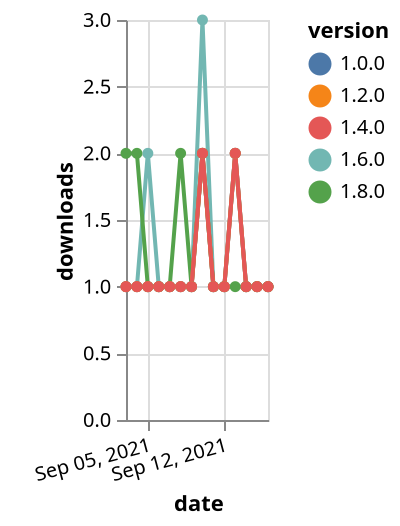 {"$schema": "https://vega.github.io/schema/vega-lite/v5.json", "description": "A simple bar chart with embedded data.", "data": {"values": [{"date": "2021-09-03", "total": 195, "delta": 1, "version": "1.6.0"}, {"date": "2021-09-04", "total": 196, "delta": 1, "version": "1.6.0"}, {"date": "2021-09-05", "total": 198, "delta": 2, "version": "1.6.0"}, {"date": "2021-09-06", "total": 199, "delta": 1, "version": "1.6.0"}, {"date": "2021-09-07", "total": 200, "delta": 1, "version": "1.6.0"}, {"date": "2021-09-08", "total": 201, "delta": 1, "version": "1.6.0"}, {"date": "2021-09-09", "total": 202, "delta": 1, "version": "1.6.0"}, {"date": "2021-09-10", "total": 205, "delta": 3, "version": "1.6.0"}, {"date": "2021-09-11", "total": 206, "delta": 1, "version": "1.6.0"}, {"date": "2021-09-12", "total": 207, "delta": 1, "version": "1.6.0"}, {"date": "2021-09-13", "total": 209, "delta": 2, "version": "1.6.0"}, {"date": "2021-09-14", "total": 210, "delta": 1, "version": "1.6.0"}, {"date": "2021-09-15", "total": 211, "delta": 1, "version": "1.6.0"}, {"date": "2021-09-16", "total": 212, "delta": 1, "version": "1.6.0"}, {"date": "2021-09-03", "total": 118, "delta": 2, "version": "1.8.0"}, {"date": "2021-09-04", "total": 120, "delta": 2, "version": "1.8.0"}, {"date": "2021-09-05", "total": 121, "delta": 1, "version": "1.8.0"}, {"date": "2021-09-06", "total": 122, "delta": 1, "version": "1.8.0"}, {"date": "2021-09-07", "total": 123, "delta": 1, "version": "1.8.0"}, {"date": "2021-09-08", "total": 125, "delta": 2, "version": "1.8.0"}, {"date": "2021-09-09", "total": 126, "delta": 1, "version": "1.8.0"}, {"date": "2021-09-10", "total": 128, "delta": 2, "version": "1.8.0"}, {"date": "2021-09-11", "total": 129, "delta": 1, "version": "1.8.0"}, {"date": "2021-09-12", "total": 130, "delta": 1, "version": "1.8.0"}, {"date": "2021-09-13", "total": 131, "delta": 1, "version": "1.8.0"}, {"date": "2021-09-14", "total": 132, "delta": 1, "version": "1.8.0"}, {"date": "2021-09-15", "total": 133, "delta": 1, "version": "1.8.0"}, {"date": "2021-09-16", "total": 134, "delta": 1, "version": "1.8.0"}, {"date": "2021-09-03", "total": 197, "delta": 1, "version": "1.0.0"}, {"date": "2021-09-04", "total": 198, "delta": 1, "version": "1.0.0"}, {"date": "2021-09-05", "total": 199, "delta": 1, "version": "1.0.0"}, {"date": "2021-09-06", "total": 200, "delta": 1, "version": "1.0.0"}, {"date": "2021-09-07", "total": 201, "delta": 1, "version": "1.0.0"}, {"date": "2021-09-08", "total": 202, "delta": 1, "version": "1.0.0"}, {"date": "2021-09-09", "total": 203, "delta": 1, "version": "1.0.0"}, {"date": "2021-09-10", "total": 205, "delta": 2, "version": "1.0.0"}, {"date": "2021-09-11", "total": 206, "delta": 1, "version": "1.0.0"}, {"date": "2021-09-12", "total": 207, "delta": 1, "version": "1.0.0"}, {"date": "2021-09-13", "total": 209, "delta": 2, "version": "1.0.0"}, {"date": "2021-09-14", "total": 210, "delta": 1, "version": "1.0.0"}, {"date": "2021-09-15", "total": 211, "delta": 1, "version": "1.0.0"}, {"date": "2021-09-16", "total": 212, "delta": 1, "version": "1.0.0"}, {"date": "2021-09-03", "total": 207, "delta": 1, "version": "1.2.0"}, {"date": "2021-09-04", "total": 208, "delta": 1, "version": "1.2.0"}, {"date": "2021-09-05", "total": 209, "delta": 1, "version": "1.2.0"}, {"date": "2021-09-06", "total": 210, "delta": 1, "version": "1.2.0"}, {"date": "2021-09-07", "total": 211, "delta": 1, "version": "1.2.0"}, {"date": "2021-09-08", "total": 212, "delta": 1, "version": "1.2.0"}, {"date": "2021-09-09", "total": 213, "delta": 1, "version": "1.2.0"}, {"date": "2021-09-10", "total": 215, "delta": 2, "version": "1.2.0"}, {"date": "2021-09-11", "total": 216, "delta": 1, "version": "1.2.0"}, {"date": "2021-09-12", "total": 217, "delta": 1, "version": "1.2.0"}, {"date": "2021-09-13", "total": 219, "delta": 2, "version": "1.2.0"}, {"date": "2021-09-14", "total": 220, "delta": 1, "version": "1.2.0"}, {"date": "2021-09-15", "total": 221, "delta": 1, "version": "1.2.0"}, {"date": "2021-09-16", "total": 222, "delta": 1, "version": "1.2.0"}, {"date": "2021-09-03", "total": 167, "delta": 1, "version": "1.4.0"}, {"date": "2021-09-04", "total": 168, "delta": 1, "version": "1.4.0"}, {"date": "2021-09-05", "total": 169, "delta": 1, "version": "1.4.0"}, {"date": "2021-09-06", "total": 170, "delta": 1, "version": "1.4.0"}, {"date": "2021-09-07", "total": 171, "delta": 1, "version": "1.4.0"}, {"date": "2021-09-08", "total": 172, "delta": 1, "version": "1.4.0"}, {"date": "2021-09-09", "total": 173, "delta": 1, "version": "1.4.0"}, {"date": "2021-09-10", "total": 175, "delta": 2, "version": "1.4.0"}, {"date": "2021-09-11", "total": 176, "delta": 1, "version": "1.4.0"}, {"date": "2021-09-12", "total": 177, "delta": 1, "version": "1.4.0"}, {"date": "2021-09-13", "total": 179, "delta": 2, "version": "1.4.0"}, {"date": "2021-09-14", "total": 180, "delta": 1, "version": "1.4.0"}, {"date": "2021-09-15", "total": 181, "delta": 1, "version": "1.4.0"}, {"date": "2021-09-16", "total": 182, "delta": 1, "version": "1.4.0"}]}, "width": "container", "mark": {"type": "line", "point": {"filled": true}}, "encoding": {"x": {"field": "date", "type": "temporal", "timeUnit": "yearmonthdate", "title": "date", "axis": {"labelAngle": -15}}, "y": {"field": "delta", "type": "quantitative", "title": "downloads"}, "color": {"field": "version", "type": "nominal"}, "tooltip": {"field": "delta"}}}